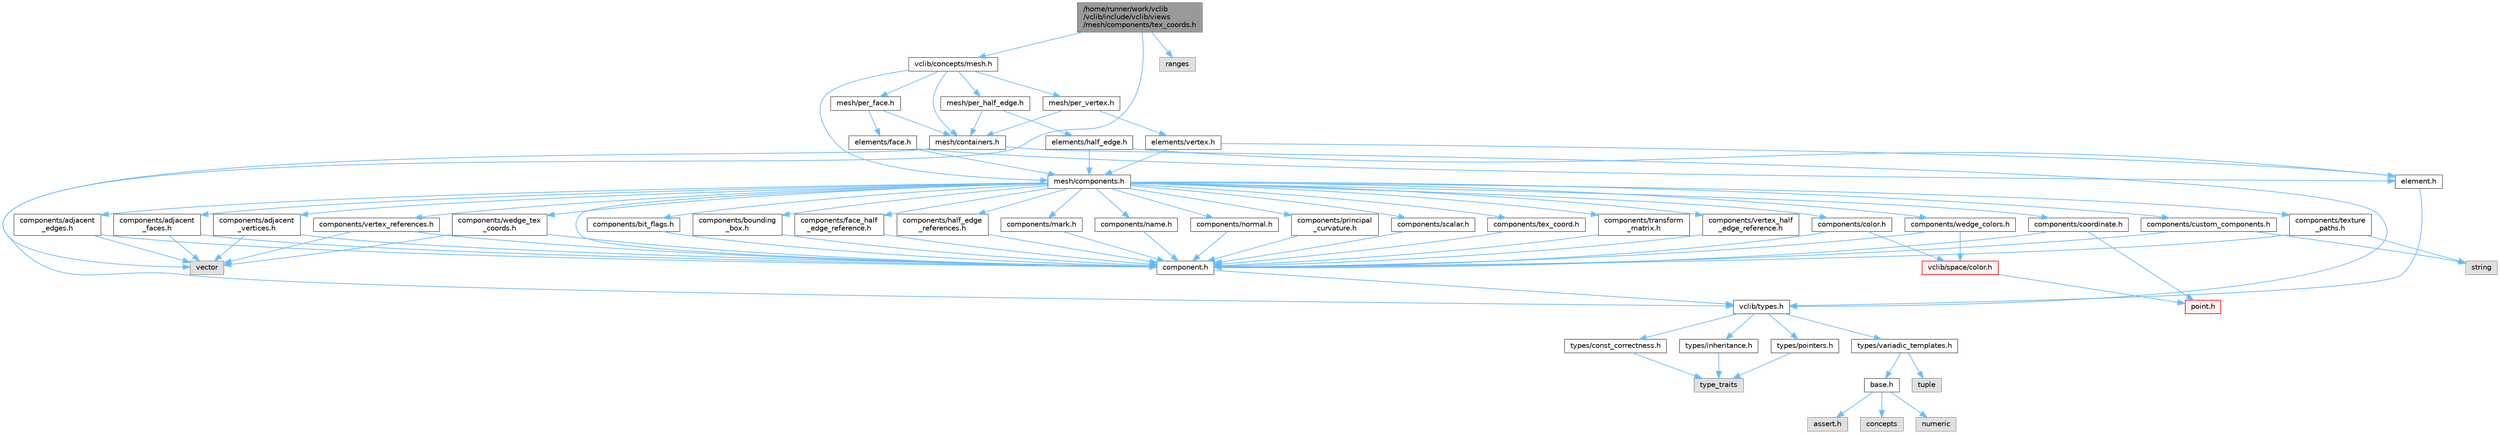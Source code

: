 digraph "/home/runner/work/vclib/vclib/include/vclib/views/mesh/components/tex_coords.h"
{
 // LATEX_PDF_SIZE
  bgcolor="transparent";
  edge [fontname=Helvetica,fontsize=10,labelfontname=Helvetica,labelfontsize=10];
  node [fontname=Helvetica,fontsize=10,shape=box,height=0.2,width=0.4];
  Node1 [label="/home/runner/work/vclib\l/vclib/include/vclib/views\l/mesh/components/tex_coords.h",height=0.2,width=0.4,color="gray40", fillcolor="grey60", style="filled", fontcolor="black",tooltip=" "];
  Node1 -> Node2 [color="steelblue1",style="solid"];
  Node2 [label="vclib/concepts/mesh.h",height=0.2,width=0.4,color="grey40", fillcolor="white", style="filled",URL="$concepts_2mesh_8h.html",tooltip=" "];
  Node2 -> Node3 [color="steelblue1",style="solid"];
  Node3 [label="mesh/components.h",height=0.2,width=0.4,color="grey40", fillcolor="white", style="filled",URL="$concepts_2mesh_2components_8h.html",tooltip=" "];
  Node3 -> Node4 [color="steelblue1",style="solid"];
  Node4 [label="components/adjacent\l_edges.h",height=0.2,width=0.4,color="grey40", fillcolor="white", style="filled",URL="$concepts_2mesh_2components_2adjacent__edges_8h.html",tooltip=" "];
  Node4 -> Node5 [color="steelblue1",style="solid"];
  Node5 [label="vector",height=0.2,width=0.4,color="grey60", fillcolor="#E0E0E0", style="filled",tooltip=" "];
  Node4 -> Node6 [color="steelblue1",style="solid"];
  Node6 [label="component.h",height=0.2,width=0.4,color="grey40", fillcolor="white", style="filled",URL="$component_8h.html",tooltip=" "];
  Node6 -> Node7 [color="steelblue1",style="solid"];
  Node7 [label="vclib/types.h",height=0.2,width=0.4,color="grey40", fillcolor="white", style="filled",URL="$types_8h.html",tooltip=" "];
  Node7 -> Node8 [color="steelblue1",style="solid"];
  Node8 [label="types/const_correctness.h",height=0.2,width=0.4,color="grey40", fillcolor="white", style="filled",URL="$types_2const__correctness_8h.html",tooltip=" "];
  Node8 -> Node9 [color="steelblue1",style="solid"];
  Node9 [label="type_traits",height=0.2,width=0.4,color="grey60", fillcolor="#E0E0E0", style="filled",tooltip=" "];
  Node7 -> Node10 [color="steelblue1",style="solid"];
  Node10 [label="types/inheritance.h",height=0.2,width=0.4,color="grey40", fillcolor="white", style="filled",URL="$inheritance_8h.html",tooltip=" "];
  Node10 -> Node9 [color="steelblue1",style="solid"];
  Node7 -> Node11 [color="steelblue1",style="solid"];
  Node11 [label="types/pointers.h",height=0.2,width=0.4,color="grey40", fillcolor="white", style="filled",URL="$types_2pointers_8h.html",tooltip=" "];
  Node11 -> Node9 [color="steelblue1",style="solid"];
  Node7 -> Node12 [color="steelblue1",style="solid"];
  Node12 [label="types/variadic_templates.h",height=0.2,width=0.4,color="grey40", fillcolor="white", style="filled",URL="$variadic__templates_8h.html",tooltip=" "];
  Node12 -> Node13 [color="steelblue1",style="solid"];
  Node13 [label="base.h",height=0.2,width=0.4,color="grey40", fillcolor="white", style="filled",URL="$types_2base_8h.html",tooltip=" "];
  Node13 -> Node14 [color="steelblue1",style="solid"];
  Node14 [label="assert.h",height=0.2,width=0.4,color="grey60", fillcolor="#E0E0E0", style="filled",tooltip=" "];
  Node13 -> Node15 [color="steelblue1",style="solid"];
  Node15 [label="concepts",height=0.2,width=0.4,color="grey60", fillcolor="#E0E0E0", style="filled",tooltip=" "];
  Node13 -> Node16 [color="steelblue1",style="solid"];
  Node16 [label="numeric",height=0.2,width=0.4,color="grey60", fillcolor="#E0E0E0", style="filled",tooltip=" "];
  Node12 -> Node17 [color="steelblue1",style="solid"];
  Node17 [label="tuple",height=0.2,width=0.4,color="grey60", fillcolor="#E0E0E0", style="filled",tooltip=" "];
  Node3 -> Node18 [color="steelblue1",style="solid"];
  Node18 [label="components/adjacent\l_faces.h",height=0.2,width=0.4,color="grey40", fillcolor="white", style="filled",URL="$concepts_2mesh_2components_2adjacent__faces_8h.html",tooltip=" "];
  Node18 -> Node5 [color="steelblue1",style="solid"];
  Node18 -> Node6 [color="steelblue1",style="solid"];
  Node3 -> Node19 [color="steelblue1",style="solid"];
  Node19 [label="components/adjacent\l_vertices.h",height=0.2,width=0.4,color="grey40", fillcolor="white", style="filled",URL="$concepts_2mesh_2components_2adjacent__vertices_8h.html",tooltip=" "];
  Node19 -> Node5 [color="steelblue1",style="solid"];
  Node19 -> Node6 [color="steelblue1",style="solid"];
  Node3 -> Node20 [color="steelblue1",style="solid"];
  Node20 [label="components/bit_flags.h",height=0.2,width=0.4,color="grey40", fillcolor="white", style="filled",URL="$concepts_2mesh_2components_2bit__flags_8h.html",tooltip=" "];
  Node20 -> Node6 [color="steelblue1",style="solid"];
  Node3 -> Node21 [color="steelblue1",style="solid"];
  Node21 [label="components/bounding\l_box.h",height=0.2,width=0.4,color="grey40", fillcolor="white", style="filled",URL="$concepts_2mesh_2components_2bounding__box_8h.html",tooltip=" "];
  Node21 -> Node6 [color="steelblue1",style="solid"];
  Node3 -> Node22 [color="steelblue1",style="solid"];
  Node22 [label="components/color.h",height=0.2,width=0.4,color="grey40", fillcolor="white", style="filled",URL="$concepts_2mesh_2components_2color_8h.html",tooltip=" "];
  Node22 -> Node23 [color="steelblue1",style="solid"];
  Node23 [label="vclib/space/color.h",height=0.2,width=0.4,color="red", fillcolor="#FFF0F0", style="filled",URL="$space_2color_8h.html",tooltip=" "];
  Node23 -> Node24 [color="steelblue1",style="solid"];
  Node24 [label="point.h",height=0.2,width=0.4,color="red", fillcolor="#FFF0F0", style="filled",URL="$space_2point_8h.html",tooltip=" "];
  Node22 -> Node6 [color="steelblue1",style="solid"];
  Node3 -> Node6 [color="steelblue1",style="solid"];
  Node3 -> Node38 [color="steelblue1",style="solid"];
  Node38 [label="components/coordinate.h",height=0.2,width=0.4,color="grey40", fillcolor="white", style="filled",URL="$concepts_2mesh_2components_2coordinate_8h.html",tooltip=" "];
  Node38 -> Node6 [color="steelblue1",style="solid"];
  Node38 -> Node24 [color="steelblue1",style="solid"];
  Node3 -> Node39 [color="steelblue1",style="solid"];
  Node39 [label="components/custom_components.h",height=0.2,width=0.4,color="grey40", fillcolor="white", style="filled",URL="$concepts_2mesh_2components_2custom__components_8h.html",tooltip=" "];
  Node39 -> Node6 [color="steelblue1",style="solid"];
  Node39 -> Node40 [color="steelblue1",style="solid"];
  Node40 [label="string",height=0.2,width=0.4,color="grey60", fillcolor="#E0E0E0", style="filled",tooltip=" "];
  Node3 -> Node41 [color="steelblue1",style="solid"];
  Node41 [label="components/face_half\l_edge_reference.h",height=0.2,width=0.4,color="grey40", fillcolor="white", style="filled",URL="$concepts_2mesh_2components_2face__half__edge__reference_8h.html",tooltip=" "];
  Node41 -> Node6 [color="steelblue1",style="solid"];
  Node3 -> Node42 [color="steelblue1",style="solid"];
  Node42 [label="components/half_edge\l_references.h",height=0.2,width=0.4,color="grey40", fillcolor="white", style="filled",URL="$concepts_2mesh_2components_2half__edge__references_8h.html",tooltip=" "];
  Node42 -> Node6 [color="steelblue1",style="solid"];
  Node3 -> Node43 [color="steelblue1",style="solid"];
  Node43 [label="components/mark.h",height=0.2,width=0.4,color="grey40", fillcolor="white", style="filled",URL="$concepts_2mesh_2components_2mark_8h.html",tooltip=" "];
  Node43 -> Node6 [color="steelblue1",style="solid"];
  Node3 -> Node44 [color="steelblue1",style="solid"];
  Node44 [label="components/name.h",height=0.2,width=0.4,color="grey40", fillcolor="white", style="filled",URL="$concepts_2mesh_2components_2name_8h.html",tooltip=" "];
  Node44 -> Node6 [color="steelblue1",style="solid"];
  Node3 -> Node45 [color="steelblue1",style="solid"];
  Node45 [label="components/normal.h",height=0.2,width=0.4,color="grey40", fillcolor="white", style="filled",URL="$concepts_2mesh_2components_2normal_8h.html",tooltip=" "];
  Node45 -> Node6 [color="steelblue1",style="solid"];
  Node3 -> Node46 [color="steelblue1",style="solid"];
  Node46 [label="components/principal\l_curvature.h",height=0.2,width=0.4,color="grey40", fillcolor="white", style="filled",URL="$concepts_2mesh_2components_2principal__curvature_8h.html",tooltip=" "];
  Node46 -> Node6 [color="steelblue1",style="solid"];
  Node3 -> Node47 [color="steelblue1",style="solid"];
  Node47 [label="components/scalar.h",height=0.2,width=0.4,color="grey40", fillcolor="white", style="filled",URL="$concepts_2mesh_2components_2scalar_8h.html",tooltip=" "];
  Node47 -> Node6 [color="steelblue1",style="solid"];
  Node3 -> Node48 [color="steelblue1",style="solid"];
  Node48 [label="components/tex_coord.h",height=0.2,width=0.4,color="grey40", fillcolor="white", style="filled",URL="$concepts_2mesh_2components_2tex__coord_8h.html",tooltip=" "];
  Node48 -> Node6 [color="steelblue1",style="solid"];
  Node3 -> Node49 [color="steelblue1",style="solid"];
  Node49 [label="components/texture\l_paths.h",height=0.2,width=0.4,color="grey40", fillcolor="white", style="filled",URL="$concepts_2mesh_2components_2texture__paths_8h.html",tooltip=" "];
  Node49 -> Node6 [color="steelblue1",style="solid"];
  Node49 -> Node40 [color="steelblue1",style="solid"];
  Node3 -> Node50 [color="steelblue1",style="solid"];
  Node50 [label="components/transform\l_matrix.h",height=0.2,width=0.4,color="grey40", fillcolor="white", style="filled",URL="$concepts_2mesh_2components_2transform__matrix_8h.html",tooltip=" "];
  Node50 -> Node6 [color="steelblue1",style="solid"];
  Node3 -> Node51 [color="steelblue1",style="solid"];
  Node51 [label="components/vertex_half\l_edge_reference.h",height=0.2,width=0.4,color="grey40", fillcolor="white", style="filled",URL="$concepts_2mesh_2components_2vertex__half__edge__reference_8h.html",tooltip=" "];
  Node51 -> Node6 [color="steelblue1",style="solid"];
  Node3 -> Node52 [color="steelblue1",style="solid"];
  Node52 [label="components/vertex_references.h",height=0.2,width=0.4,color="grey40", fillcolor="white", style="filled",URL="$concepts_2mesh_2components_2vertex__references_8h.html",tooltip=" "];
  Node52 -> Node6 [color="steelblue1",style="solid"];
  Node52 -> Node5 [color="steelblue1",style="solid"];
  Node3 -> Node53 [color="steelblue1",style="solid"];
  Node53 [label="components/wedge_colors.h",height=0.2,width=0.4,color="grey40", fillcolor="white", style="filled",URL="$concepts_2mesh_2components_2wedge__colors_8h.html",tooltip=" "];
  Node53 -> Node6 [color="steelblue1",style="solid"];
  Node53 -> Node23 [color="steelblue1",style="solid"];
  Node3 -> Node54 [color="steelblue1",style="solid"];
  Node54 [label="components/wedge_tex\l_coords.h",height=0.2,width=0.4,color="grey40", fillcolor="white", style="filled",URL="$concepts_2mesh_2components_2wedge__tex__coords_8h.html",tooltip=" "];
  Node54 -> Node5 [color="steelblue1",style="solid"];
  Node54 -> Node6 [color="steelblue1",style="solid"];
  Node2 -> Node55 [color="steelblue1",style="solid"];
  Node55 [label="mesh/containers.h",height=0.2,width=0.4,color="grey40", fillcolor="white", style="filled",URL="$concepts_2mesh_2containers_8h.html",tooltip=" "];
  Node55 -> Node5 [color="steelblue1",style="solid"];
  Node55 -> Node7 [color="steelblue1",style="solid"];
  Node2 -> Node56 [color="steelblue1",style="solid"];
  Node56 [label="mesh/per_face.h",height=0.2,width=0.4,color="grey40", fillcolor="white", style="filled",URL="$per__face_8h.html",tooltip=" "];
  Node56 -> Node55 [color="steelblue1",style="solid"];
  Node56 -> Node57 [color="steelblue1",style="solid"];
  Node57 [label="elements/face.h",height=0.2,width=0.4,color="grey40", fillcolor="white", style="filled",URL="$concepts_2mesh_2elements_2face_8h.html",tooltip=" "];
  Node57 -> Node3 [color="steelblue1",style="solid"];
  Node57 -> Node58 [color="steelblue1",style="solid"];
  Node58 [label="element.h",height=0.2,width=0.4,color="grey40", fillcolor="white", style="filled",URL="$concepts_2mesh_2elements_2element_8h.html",tooltip=" "];
  Node58 -> Node7 [color="steelblue1",style="solid"];
  Node2 -> Node59 [color="steelblue1",style="solid"];
  Node59 [label="mesh/per_half_edge.h",height=0.2,width=0.4,color="grey40", fillcolor="white", style="filled",URL="$per__half__edge_8h.html",tooltip=" "];
  Node59 -> Node55 [color="steelblue1",style="solid"];
  Node59 -> Node60 [color="steelblue1",style="solid"];
  Node60 [label="elements/half_edge.h",height=0.2,width=0.4,color="grey40", fillcolor="white", style="filled",URL="$concepts_2mesh_2elements_2half__edge_8h.html",tooltip=" "];
  Node60 -> Node3 [color="steelblue1",style="solid"];
  Node60 -> Node58 [color="steelblue1",style="solid"];
  Node2 -> Node61 [color="steelblue1",style="solid"];
  Node61 [label="mesh/per_vertex.h",height=0.2,width=0.4,color="grey40", fillcolor="white", style="filled",URL="$per__vertex_8h.html",tooltip=" "];
  Node61 -> Node55 [color="steelblue1",style="solid"];
  Node61 -> Node62 [color="steelblue1",style="solid"];
  Node62 [label="elements/vertex.h",height=0.2,width=0.4,color="grey40", fillcolor="white", style="filled",URL="$concepts_2mesh_2elements_2vertex_8h.html",tooltip=" "];
  Node62 -> Node3 [color="steelblue1",style="solid"];
  Node62 -> Node58 [color="steelblue1",style="solid"];
  Node1 -> Node7 [color="steelblue1",style="solid"];
  Node1 -> Node63 [color="steelblue1",style="solid"];
  Node63 [label="ranges",height=0.2,width=0.4,color="grey60", fillcolor="#E0E0E0", style="filled",tooltip=" "];
}
